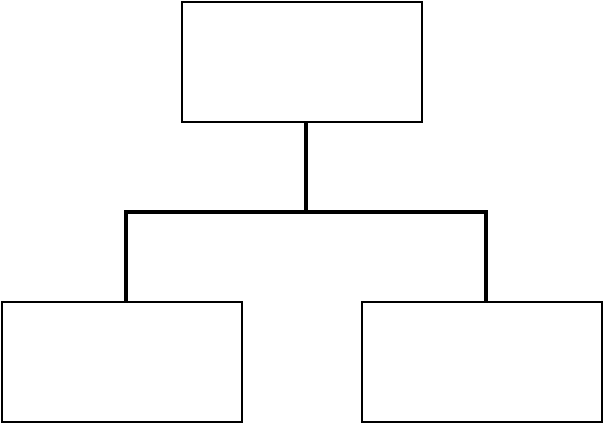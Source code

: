 <mxfile version="24.5.4" type="github">
  <diagram name="Страница — 1" id="dWPZbyHKNFky_QBxorTR">
    <mxGraphModel dx="1434" dy="752" grid="1" gridSize="10" guides="1" tooltips="1" connect="1" arrows="1" fold="1" page="1" pageScale="1" pageWidth="827" pageHeight="1169" math="0" shadow="0">
      <root>
        <mxCell id="0" />
        <mxCell id="1" parent="0" />
        <mxCell id="-4ySxjFKBCZBjsnX5pwf-1" value="" style="rounded=0;whiteSpace=wrap;html=1;" vertex="1" parent="1">
          <mxGeometry x="310" y="130" width="120" height="60" as="geometry" />
        </mxCell>
        <mxCell id="-4ySxjFKBCZBjsnX5pwf-2" value="" style="rounded=0;whiteSpace=wrap;html=1;" vertex="1" parent="1">
          <mxGeometry x="400" y="280" width="120" height="60" as="geometry" />
        </mxCell>
        <mxCell id="-4ySxjFKBCZBjsnX5pwf-3" value="" style="strokeWidth=2;html=1;shape=mxgraph.flowchart.annotation_2;align=left;labelPosition=right;pointerEvents=1;rotation=90;" vertex="1" parent="1">
          <mxGeometry x="327" y="145" width="90" height="180" as="geometry" />
        </mxCell>
        <mxCell id="-4ySxjFKBCZBjsnX5pwf-5" value="" style="rounded=0;whiteSpace=wrap;html=1;" vertex="1" parent="1">
          <mxGeometry x="220" y="280" width="120" height="60" as="geometry" />
        </mxCell>
      </root>
    </mxGraphModel>
  </diagram>
</mxfile>
